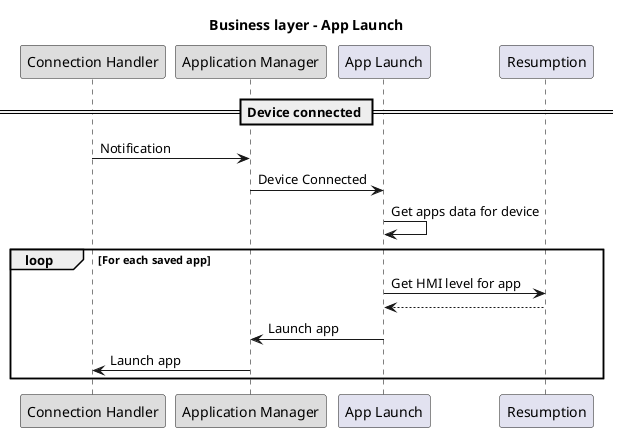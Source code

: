 @startuml
/'
It is a source file for SDL SAD sequence diagram.
For further information, please, follow http://plantuml.com/ 
'/

title "Business layer - App Launch"

participant "Connection Handler" as CH #DDD
participant "Application Manager" as AM #DDD
participant "App Launch" as AL
participant "Resumption" as Resum

== Device connected ==

CH -> AM : Notification
AM -> AL : Device Connected
AL -> AL : Get apps data for device
loop For each saved app
	AL -> Resum : Get HMI level for app
	AL <-- Resum
	AL -> AM : Launch app
	AM -> CH : Launch app
end

skinparam defaultFontSize 16
skinparam sequence {
    ArrowColor Blue
    ArrowFontColor #2027E8
    ArrowFontStyle bold
     
    LifeLineBorderColor black
     
    ParticipantBorderColor black
    ParticipantBackgroundColor white
    ParticipantFontSize 17
    ParticipantFontColor black
     
    ActorBorderColor black
    ActorBackgroundColor white
    ActorFontColor Blue
    ActorFontSize 17
    ActorFontName Blue
    sequenceArrowFontSize  16
    DividerBackgroundColor #FEFECE
}
@enduml
